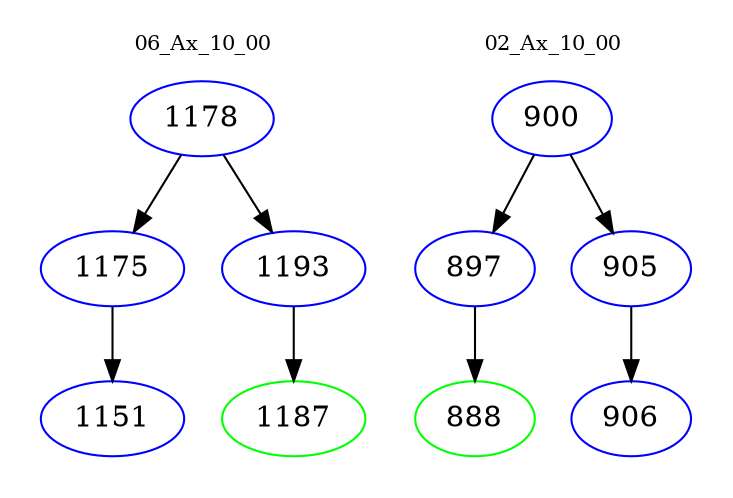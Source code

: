 digraph{
subgraph cluster_0 {
color = white
label = "06_Ax_10_00";
fontsize=10;
T0_1178 [label="1178", color="blue"]
T0_1178 -> T0_1175 [color="black"]
T0_1175 [label="1175", color="blue"]
T0_1175 -> T0_1151 [color="black"]
T0_1151 [label="1151", color="blue"]
T0_1178 -> T0_1193 [color="black"]
T0_1193 [label="1193", color="blue"]
T0_1193 -> T0_1187 [color="black"]
T0_1187 [label="1187", color="green"]
}
subgraph cluster_1 {
color = white
label = "02_Ax_10_00";
fontsize=10;
T1_900 [label="900", color="blue"]
T1_900 -> T1_897 [color="black"]
T1_897 [label="897", color="blue"]
T1_897 -> T1_888 [color="black"]
T1_888 [label="888", color="green"]
T1_900 -> T1_905 [color="black"]
T1_905 [label="905", color="blue"]
T1_905 -> T1_906 [color="black"]
T1_906 [label="906", color="blue"]
}
}
